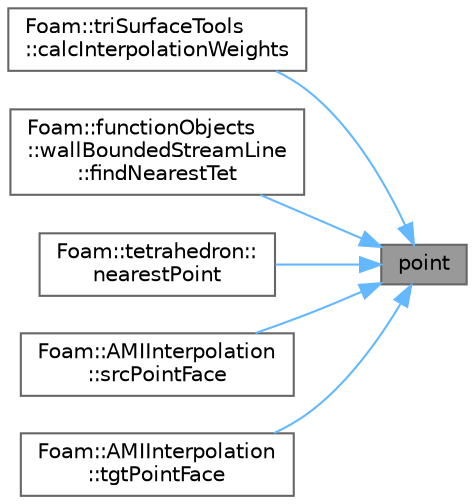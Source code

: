 digraph "point"
{
 // LATEX_PDF_SIZE
  bgcolor="transparent";
  edge [fontname=Helvetica,fontsize=10,labelfontname=Helvetica,labelfontsize=10];
  node [fontname=Helvetica,fontsize=10,shape=box,height=0.2,width=0.4];
  rankdir="RL";
  Node1 [id="Node000001",label="point",height=0.2,width=0.4,color="gray40", fillcolor="grey60", style="filled", fontcolor="black",tooltip=" "];
  Node1 -> Node2 [id="edge1_Node000001_Node000002",dir="back",color="steelblue1",style="solid",tooltip=" "];
  Node2 [id="Node000002",label="Foam::triSurfaceTools\l::calcInterpolationWeights",height=0.2,width=0.4,color="grey40", fillcolor="white", style="filled",URL="$classFoam_1_1triSurfaceTools.html#ad2c88f195ebc41383dff9ffeaa9dc23e",tooltip=" "];
  Node1 -> Node3 [id="edge2_Node000001_Node000003",dir="back",color="steelblue1",style="solid",tooltip=" "];
  Node3 [id="Node000003",label="Foam::functionObjects\l::wallBoundedStreamLine\l::findNearestTet",height=0.2,width=0.4,color="grey40", fillcolor="white", style="filled",URL="$classFoam_1_1functionObjects_1_1wallBoundedStreamLine.html#a45cf619f0e64808cd89f2b84dab9a191",tooltip=" "];
  Node1 -> Node4 [id="edge3_Node000001_Node000004",dir="back",color="steelblue1",style="solid",tooltip=" "];
  Node4 [id="Node000004",label="Foam::tetrahedron::\lnearestPoint",height=0.2,width=0.4,color="grey40", fillcolor="white", style="filled",URL="$classFoam_1_1tetrahedron.html#ab4bbbc54ae9bec9dd33f2f1c1876af59",tooltip=" "];
  Node1 -> Node5 [id="edge4_Node000001_Node000005",dir="back",color="steelblue1",style="solid",tooltip=" "];
  Node5 [id="Node000005",label="Foam::AMIInterpolation\l::srcPointFace",height=0.2,width=0.4,color="grey40", fillcolor="white", style="filled",URL="$classFoam_1_1AMIInterpolation.html#a849ca1d9e37ddfa70401bb15433b8608",tooltip=" "];
  Node1 -> Node6 [id="edge5_Node000001_Node000006",dir="back",color="steelblue1",style="solid",tooltip=" "];
  Node6 [id="Node000006",label="Foam::AMIInterpolation\l::tgtPointFace",height=0.2,width=0.4,color="grey40", fillcolor="white", style="filled",URL="$classFoam_1_1AMIInterpolation.html#adc063fefb71df290c317fe69bb82b246",tooltip=" "];
}
